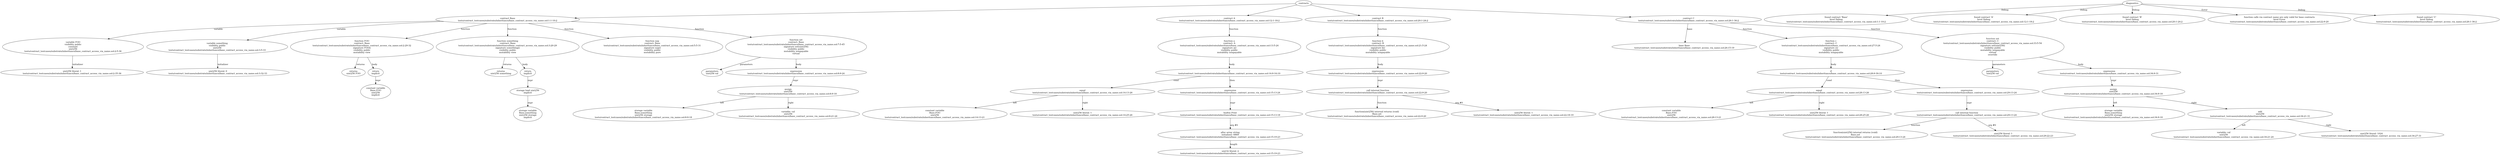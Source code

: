 strict digraph "tests/contract_testcases/substrate/inheritance/base_contract_access_via_name.sol" {
	contract [label="contract Base\ntests/contract_testcases/substrate/inheritance/base_contract_access_via_name.sol:1:1-10:2"]
	var [label="variable FOO\nvisibility public\nconstant\nuint256\ntests/contract_testcases/substrate/inheritance/base_contract_access_via_name.sol:2:5-36"]
	number_literal [label="uint256 literal: 1\ntests/contract_testcases/substrate/inheritance/base_contract_access_via_name.sol:2:35-36"]
	var_4 [label="variable something\nvisibility public\nuint256\ntests/contract_testcases/substrate/inheritance/base_contract_access_via_name.sol:3:5-33"]
	number_literal_5 [label="uint256 literal: 0\ntests/contract_testcases/substrate/inheritance/base_contract_access_via_name.sol:3:32-33"]
	FOO [label="function FOO\ncontract: Base\ntests/contract_testcases/substrate/inheritance/base_contract_access_via_name.sol:2:29-32\nsignature FOO()\nvisibility public\nmutability view"]
	returns [label="returns\nuint256 FOO"]
	return [label="return\nimplicit"]
	constant [label="constant variable\nBase.FOO\nuint256\nimplicit"]
	something [label="function something\ncontract: Base\ntests/contract_testcases/substrate/inheritance/base_contract_access_via_name.sol:3:20-29\nsignature something()\nvisibility public\nmutability view"]
	returns_11 [label="returns\nuint256 something"]
	return_12 [label="return\nimplicit"]
	storage_load [label="storage load uint256\nimplicit"]
	storage_var [label="storage variable\nBase.something\nuint256 storage\nimplicit"]
	nop [label="function nop\ncontract: Base\ntests/contract_testcases/substrate/inheritance/base_contract_access_via_name.sol:5:5-31\nsignature nop()\nvisibility public\nmutability pure"]
	set [label="function set\ncontract: Base\ntests/contract_testcases/substrate/inheritance/base_contract_access_via_name.sol:7:5-45\nsignature set(uint256)\nvisibility public\nmutability nonpayable\nvirtual"]
	parameters [label="parameters\nuint256 val"]
	expr [label="expression\ntests/contract_testcases/substrate/inheritance/base_contract_access_via_name.sol:8:9-24"]
	assign [label="assign\nuint256\ntests/contract_testcases/substrate/inheritance/base_contract_access_via_name.sol:8:9-18"]
	storage_var_20 [label="storage variable\nBase.something\nuint256 storage\ntests/contract_testcases/substrate/inheritance/base_contract_access_via_name.sol:8:9-18"]
	variable [label="variable: val\nuint256\ntests/contract_testcases/substrate/inheritance/base_contract_access_via_name.sol:8:21-24"]
	contract_22 [label="contract A\ntests/contract_testcases/substrate/inheritance/base_contract_access_via_name.sol:12:1-18:2"]
	a [label="function a\ncontract: A\ntests/contract_testcases/substrate/inheritance/base_contract_access_via_name.sol:13:5-24\nsignature a()\nvisibility public\nmutability nonpayable"]
	if [label="if\ntests/contract_testcases/substrate/inheritance/base_contract_access_via_name.sol:14:9-16:10"]
	equal [label="equal\ntests/contract_testcases/substrate/inheritance/base_contract_access_via_name.sol:14:13-26"]
	constant_26 [label="constant variable\nBase.FOO\nuint256\ntests/contract_testcases/substrate/inheritance/base_contract_access_via_name.sol:14:13-21"]
	number_literal_27 [label="uint256 literal: 1\ntests/contract_testcases/substrate/inheritance/base_contract_access_via_name.sol:14:25-26"]
	expr_28 [label="expression\ntests/contract_testcases/substrate/inheritance/base_contract_access_via_name.sol:15:13-24"]
	builtins [label="builtin Print\ntests/contract_testcases/substrate/inheritance/base_contract_access_via_name.sol:15:13-18"]
	alloc_array [label="alloc array string\ninitializer: 6869\ntests/contract_testcases/substrate/inheritance/base_contract_access_via_name.sol:15:19-23"]
	number_literal_31 [label="uint32 literal: 2\ntests/contract_testcases/substrate/inheritance/base_contract_access_via_name.sol:15:19-23"]
	contract_32 [label="contract B\ntests/contract_testcases/substrate/inheritance/base_contract_access_via_name.sol:20:1-24:2"]
	b [label="function b\ncontract: B\ntests/contract_testcases/substrate/inheritance/base_contract_access_via_name.sol:21:5-24\nsignature b()\nvisibility public\nmutability nonpayable"]
	expr_34 [label="expression\ntests/contract_testcases/substrate/inheritance/base_contract_access_via_name.sol:22:9-20"]
	call_internal_function [label="call internal function\ntests/contract_testcases/substrate/inheritance/base_contract_access_via_name.sol:22:9-20"]
	internal_function [label="function(uint256) internal returns (void)\nBase.set\ntests/contract_testcases/substrate/inheritance/base_contract_access_via_name.sol:22:9-20"]
	number_literal_37 [label="uint256 literal: 1\ntests/contract_testcases/substrate/inheritance/base_contract_access_via_name.sol:22:18-19"]
	contract_38 [label="contract C\ntests/contract_testcases/substrate/inheritance/base_contract_access_via_name.sol:26:1-36:2"]
	base [label="base Base\ntests/contract_testcases/substrate/inheritance/base_contract_access_via_name.sol:26:15-19"]
	c [label="function c\ncontract: C\ntests/contract_testcases/substrate/inheritance/base_contract_access_via_name.sol:27:5-24\nsignature c()\nvisibility public\nmutability nonpayable"]
	if_41 [label="if\ntests/contract_testcases/substrate/inheritance/base_contract_access_via_name.sol:28:9-30:10"]
	equal_42 [label="equal\ntests/contract_testcases/substrate/inheritance/base_contract_access_via_name.sol:28:13-26"]
	constant_43 [label="constant variable\nBase.FOO\nuint256\ntests/contract_testcases/substrate/inheritance/base_contract_access_via_name.sol:28:13-21"]
	number_literal_44 [label="uint256 literal: 1\ntests/contract_testcases/substrate/inheritance/base_contract_access_via_name.sol:28:25-26"]
	expr_45 [label="expression\ntests/contract_testcases/substrate/inheritance/base_contract_access_via_name.sol:29:13-24"]
	call_internal_function_46 [label="call internal function\ntests/contract_testcases/substrate/inheritance/base_contract_access_via_name.sol:29:13-24"]
	internal_function_47 [label="function(uint256) internal returns (void)\nBase.set\ntests/contract_testcases/substrate/inheritance/base_contract_access_via_name.sol:29:13-24"]
	number_literal_48 [label="uint256 literal: 1\ntests/contract_testcases/substrate/inheritance/base_contract_access_via_name.sol:29:22-23"]
	set_49 [label="function set\ncontract: C\ntests/contract_testcases/substrate/inheritance/base_contract_access_via_name.sol:33:5-54\nsignature set(uint256)\nvisibility public\nmutability nonpayable\nvirtual\noverride"]
	parameters_50 [label="parameters\nuint256 val"]
	expr_51 [label="expression\ntests/contract_testcases/substrate/inheritance/base_contract_access_via_name.sol:34:9-31"]
	assign_52 [label="assign\nuint256\ntests/contract_testcases/substrate/inheritance/base_contract_access_via_name.sol:34:9-18"]
	storage_var_53 [label="storage variable\nBase.something\nuint256 storage\ntests/contract_testcases/substrate/inheritance/base_contract_access_via_name.sol:34:9-18"]
	add [label="add\nuint256\ntests/contract_testcases/substrate/inheritance/base_contract_access_via_name.sol:34:21-31"]
	variable_55 [label="variable: val\nuint256\ntests/contract_testcases/substrate/inheritance/base_contract_access_via_name.sol:34:21-24"]
	number_literal_56 [label="uint256 literal: 1024\ntests/contract_testcases/substrate/inheritance/base_contract_access_via_name.sol:34:27-31"]
	diagnostic [label="found contract 'Base'\nlevel Debug\ntests/contract_testcases/substrate/inheritance/base_contract_access_via_name.sol:1:1-10:2"]
	diagnostic_59 [label="found contract 'A'\nlevel Debug\ntests/contract_testcases/substrate/inheritance/base_contract_access_via_name.sol:12:1-18:2"]
	diagnostic_60 [label="found contract 'B'\nlevel Debug\ntests/contract_testcases/substrate/inheritance/base_contract_access_via_name.sol:20:1-24:2"]
	diagnostic_61 [label="function calls via contract name are only valid for base contracts\nlevel Error\ntests/contract_testcases/substrate/inheritance/base_contract_access_via_name.sol:22:9-20"]
	diagnostic_62 [label="found contract 'C'\nlevel Debug\ntests/contract_testcases/substrate/inheritance/base_contract_access_via_name.sol:26:1-36:2"]
	contracts -> contract
	contract -> var [label="variable"]
	var -> number_literal [label="initializer"]
	contract -> var_4 [label="variable"]
	var_4 -> number_literal_5 [label="initializer"]
	contract -> FOO [label="function"]
	FOO -> returns [label="returns"]
	FOO -> return [label="body"]
	return -> constant [label="expr"]
	contract -> something [label="function"]
	something -> returns_11 [label="returns"]
	something -> return_12 [label="body"]
	return_12 -> storage_load [label="expr"]
	storage_load -> storage_var [label="expr"]
	contract -> nop [label="function"]
	contract -> set [label="function"]
	set -> parameters [label="parameters"]
	set -> expr [label="body"]
	expr -> assign [label="expr"]
	assign -> storage_var_20 [label="left"]
	assign -> variable [label="right"]
	contracts -> contract_22
	contract_22 -> a [label="function"]
	a -> if [label="body"]
	if -> equal [label="cond"]
	equal -> constant_26 [label="left"]
	equal -> number_literal_27 [label="right"]
	if -> expr_28 [label="then"]
	expr_28 -> builtins [label="expr"]
	builtins -> alloc_array [label="arg #0"]
	alloc_array -> number_literal_31 [label="length"]
	contracts -> contract_32
	contract_32 -> b [label="function"]
	b -> expr_34 [label="body"]
	expr_34 -> call_internal_function [label="expr"]
	call_internal_function -> internal_function [label="function"]
	call_internal_function -> number_literal_37 [label="arg #0"]
	contracts -> contract_38
	contract_38 -> base [label="base"]
	contract_38 -> c [label="function"]
	c -> if_41 [label="body"]
	if_41 -> equal_42 [label="cond"]
	equal_42 -> constant_43 [label="left"]
	equal_42 -> number_literal_44 [label="right"]
	if_41 -> expr_45 [label="then"]
	expr_45 -> call_internal_function_46 [label="expr"]
	call_internal_function_46 -> internal_function_47 [label="function"]
	call_internal_function_46 -> number_literal_48 [label="arg #0"]
	contract_38 -> set_49 [label="function"]
	set_49 -> parameters_50 [label="parameters"]
	set_49 -> expr_51 [label="body"]
	expr_51 -> assign_52 [label="expr"]
	assign_52 -> storage_var_53 [label="left"]
	assign_52 -> add [label="right"]
	add -> variable_55 [label="left"]
	add -> number_literal_56 [label="right"]
	diagnostics -> diagnostic [label="Debug"]
	diagnostics -> diagnostic_59 [label="Debug"]
	diagnostics -> diagnostic_60 [label="Debug"]
	diagnostics -> diagnostic_61 [label="Error"]
	diagnostics -> diagnostic_62 [label="Debug"]
}
